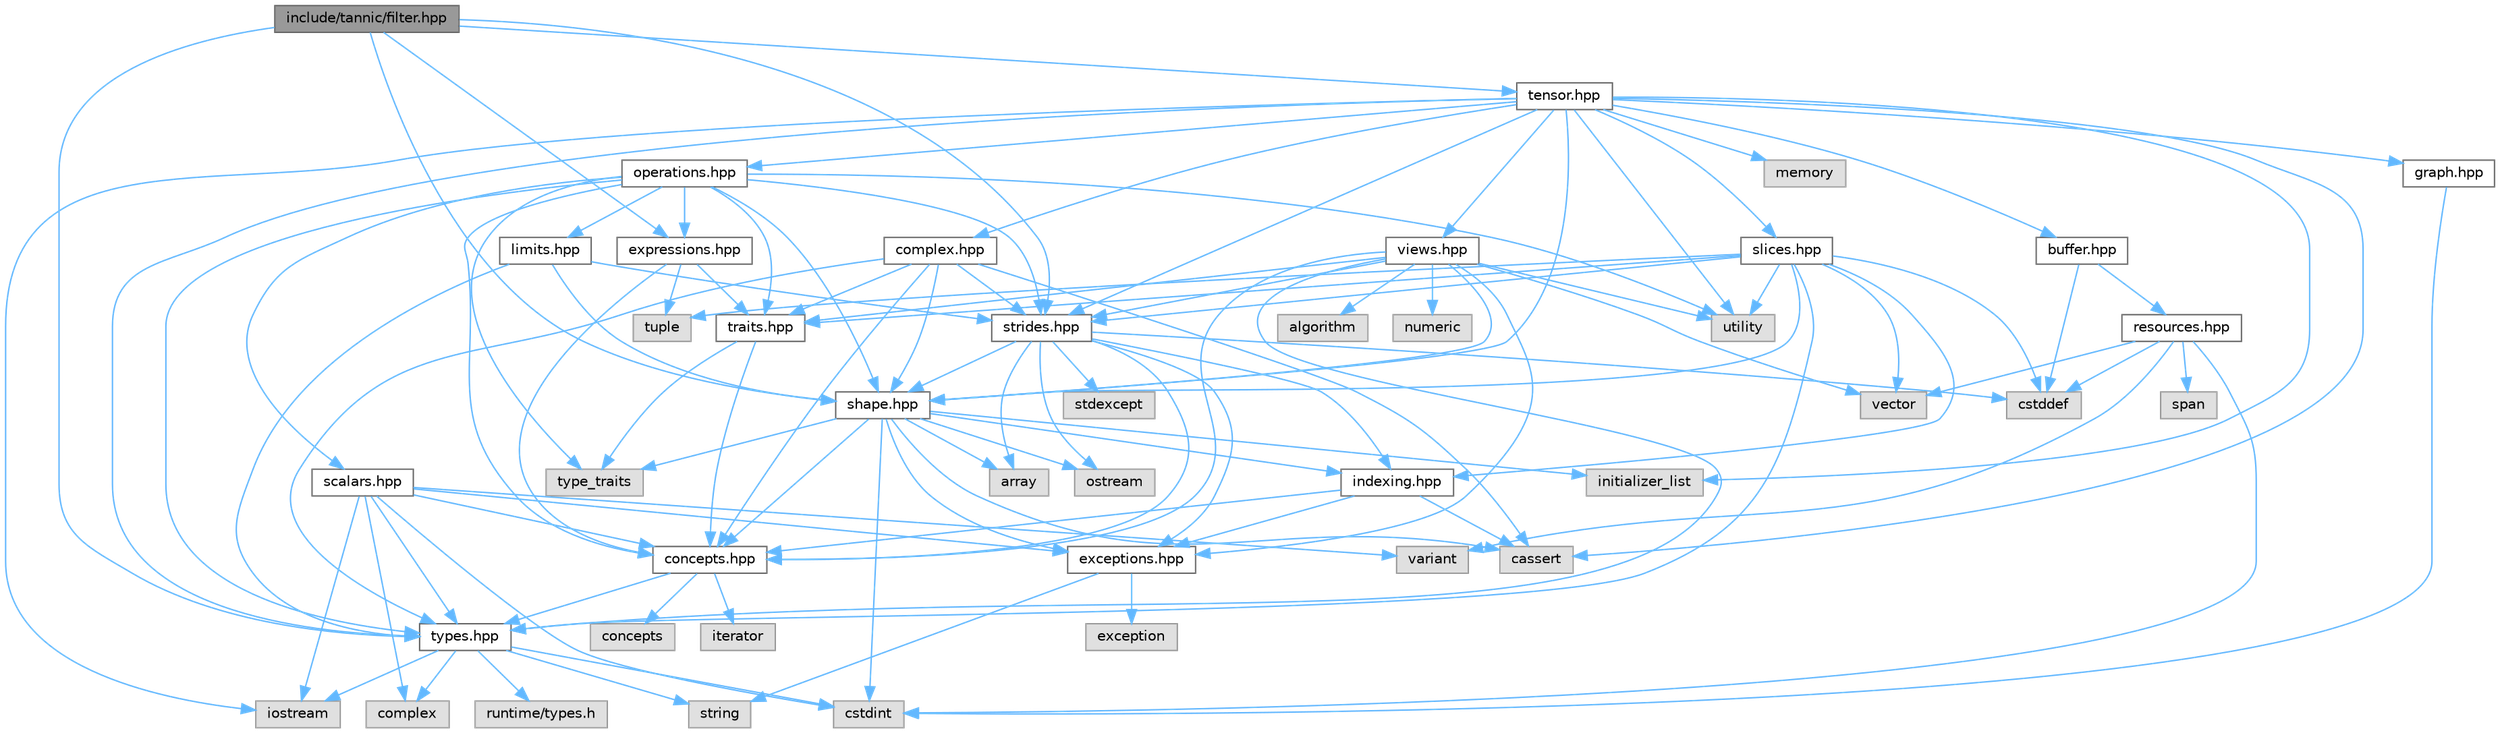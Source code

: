 digraph "include/tannic/filter.hpp"
{
 // LATEX_PDF_SIZE
  bgcolor="transparent";
  edge [fontname=Helvetica,fontsize=10,labelfontname=Helvetica,labelfontsize=10];
  node [fontname=Helvetica,fontsize=10,shape=box,height=0.2,width=0.4];
  Node1 [id="Node000001",label="include/tannic/filter.hpp",height=0.2,width=0.4,color="gray40", fillcolor="grey60", style="filled", fontcolor="black",tooltip=" "];
  Node1 -> Node2 [id="edge108_Node000001_Node000002",color="steelblue1",style="solid",tooltip=" "];
  Node2 [id="Node000002",label="types.hpp",height=0.2,width=0.4,color="grey40", fillcolor="white", style="filled",URL="$dd/de3/types_8hpp.html",tooltip="Core type system for the Tannic Tensor Library."];
  Node2 -> Node3 [id="edge109_Node000002_Node000003",color="steelblue1",style="solid",tooltip=" "];
  Node3 [id="Node000003",label="iostream",height=0.2,width=0.4,color="grey60", fillcolor="#E0E0E0", style="filled",tooltip=" "];
  Node2 -> Node4 [id="edge110_Node000002_Node000004",color="steelblue1",style="solid",tooltip=" "];
  Node4 [id="Node000004",label="cstdint",height=0.2,width=0.4,color="grey60", fillcolor="#E0E0E0", style="filled",tooltip=" "];
  Node2 -> Node5 [id="edge111_Node000002_Node000005",color="steelblue1",style="solid",tooltip=" "];
  Node5 [id="Node000005",label="string",height=0.2,width=0.4,color="grey60", fillcolor="#E0E0E0", style="filled",tooltip=" "];
  Node2 -> Node6 [id="edge112_Node000002_Node000006",color="steelblue1",style="solid",tooltip=" "];
  Node6 [id="Node000006",label="complex",height=0.2,width=0.4,color="grey60", fillcolor="#E0E0E0", style="filled",tooltip=" "];
  Node2 -> Node7 [id="edge113_Node000002_Node000007",color="steelblue1",style="solid",tooltip=" "];
  Node7 [id="Node000007",label="runtime/types.h",height=0.2,width=0.4,color="grey60", fillcolor="#E0E0E0", style="filled",tooltip=" "];
  Node1 -> Node8 [id="edge114_Node000001_Node000008",color="steelblue1",style="solid",tooltip=" "];
  Node8 [id="Node000008",label="shape.hpp",height=0.2,width=0.4,color="grey40", fillcolor="white", style="filled",URL="$d3/d30/shape_8hpp.html",tooltip="Defines the Shape class for representing tensor dimensions."];
  Node8 -> Node9 [id="edge115_Node000008_Node000009",color="steelblue1",style="solid",tooltip=" "];
  Node9 [id="Node000009",label="type_traits",height=0.2,width=0.4,color="grey60", fillcolor="#E0E0E0", style="filled",tooltip=" "];
  Node8 -> Node10 [id="edge116_Node000008_Node000010",color="steelblue1",style="solid",tooltip=" "];
  Node10 [id="Node000010",label="array",height=0.2,width=0.4,color="grey60", fillcolor="#E0E0E0", style="filled",tooltip=" "];
  Node8 -> Node4 [id="edge117_Node000008_Node000004",color="steelblue1",style="solid",tooltip=" "];
  Node8 -> Node11 [id="edge118_Node000008_Node000011",color="steelblue1",style="solid",tooltip=" "];
  Node11 [id="Node000011",label="cassert",height=0.2,width=0.4,color="grey60", fillcolor="#E0E0E0", style="filled",tooltip=" "];
  Node8 -> Node12 [id="edge119_Node000008_Node000012",color="steelblue1",style="solid",tooltip=" "];
  Node12 [id="Node000012",label="initializer_list",height=0.2,width=0.4,color="grey60", fillcolor="#E0E0E0", style="filled",tooltip=" "];
  Node8 -> Node13 [id="edge120_Node000008_Node000013",color="steelblue1",style="solid",tooltip=" "];
  Node13 [id="Node000013",label="ostream",height=0.2,width=0.4,color="grey60", fillcolor="#E0E0E0", style="filled",tooltip=" "];
  Node8 -> Node14 [id="edge121_Node000008_Node000014",color="steelblue1",style="solid",tooltip=" "];
  Node14 [id="Node000014",label="concepts.hpp",height=0.2,width=0.4,color="grey40", fillcolor="white", style="filled",URL="$d7/dd8/concepts_8hpp.html",tooltip="Defines core C++20 concepts used throughout the Tannic Tensor Library."];
  Node14 -> Node15 [id="edge122_Node000014_Node000015",color="steelblue1",style="solid",tooltip=" "];
  Node15 [id="Node000015",label="concepts",height=0.2,width=0.4,color="grey60", fillcolor="#E0E0E0", style="filled",tooltip=" "];
  Node14 -> Node16 [id="edge123_Node000014_Node000016",color="steelblue1",style="solid",tooltip=" "];
  Node16 [id="Node000016",label="iterator",height=0.2,width=0.4,color="grey60", fillcolor="#E0E0E0", style="filled",tooltip=" "];
  Node14 -> Node2 [id="edge124_Node000014_Node000002",color="steelblue1",style="solid",tooltip=" "];
  Node8 -> Node17 [id="edge125_Node000008_Node000017",color="steelblue1",style="solid",tooltip=" "];
  Node17 [id="Node000017",label="indexing.hpp",height=0.2,width=0.4,color="grey40", fillcolor="white", style="filled",URL="$d7/d1d/indexing_8hpp.html",tooltip="Utilities for index normalization and slicing ranges in the Tannic Tensor Library."];
  Node17 -> Node11 [id="edge126_Node000017_Node000011",color="steelblue1",style="solid",tooltip=" "];
  Node17 -> Node14 [id="edge127_Node000017_Node000014",color="steelblue1",style="solid",tooltip=" "];
  Node17 -> Node18 [id="edge128_Node000017_Node000018",color="steelblue1",style="solid",tooltip=" "];
  Node18 [id="Node000018",label="exceptions.hpp",height=0.2,width=0.4,color="grey40", fillcolor="white", style="filled",URL="$da/d49/exceptions_8hpp.html",tooltip="Defines the exceptions used in the library."];
  Node18 -> Node19 [id="edge129_Node000018_Node000019",color="steelblue1",style="solid",tooltip=" "];
  Node19 [id="Node000019",label="exception",height=0.2,width=0.4,color="grey60", fillcolor="#E0E0E0", style="filled",tooltip=" "];
  Node18 -> Node5 [id="edge130_Node000018_Node000005",color="steelblue1",style="solid",tooltip=" "];
  Node8 -> Node18 [id="edge131_Node000008_Node000018",color="steelblue1",style="solid",tooltip=" "];
  Node1 -> Node20 [id="edge132_Node000001_Node000020",color="steelblue1",style="solid",tooltip=" "];
  Node20 [id="Node000020",label="strides.hpp",height=0.2,width=0.4,color="grey40", fillcolor="white", style="filled",URL="$d7/d08/strides_8hpp.html",tooltip="Memory layout specification for tensor dimensions in the Tannic Tensor Library."];
  Node20 -> Node10 [id="edge133_Node000020_Node000010",color="steelblue1",style="solid",tooltip=" "];
  Node20 -> Node21 [id="edge134_Node000020_Node000021",color="steelblue1",style="solid",tooltip=" "];
  Node21 [id="Node000021",label="cstddef",height=0.2,width=0.4,color="grey60", fillcolor="#E0E0E0", style="filled",tooltip=" "];
  Node20 -> Node22 [id="edge135_Node000020_Node000022",color="steelblue1",style="solid",tooltip=" "];
  Node22 [id="Node000022",label="stdexcept",height=0.2,width=0.4,color="grey60", fillcolor="#E0E0E0", style="filled",tooltip=" "];
  Node20 -> Node13 [id="edge136_Node000020_Node000013",color="steelblue1",style="solid",tooltip=" "];
  Node20 -> Node14 [id="edge137_Node000020_Node000014",color="steelblue1",style="solid",tooltip=" "];
  Node20 -> Node8 [id="edge138_Node000020_Node000008",color="steelblue1",style="solid",tooltip=" "];
  Node20 -> Node17 [id="edge139_Node000020_Node000017",color="steelblue1",style="solid",tooltip=" "];
  Node20 -> Node18 [id="edge140_Node000020_Node000018",color="steelblue1",style="solid",tooltip=" "];
  Node1 -> Node23 [id="edge141_Node000001_Node000023",color="steelblue1",style="solid",tooltip=" "];
  Node23 [id="Node000023",label="expressions.hpp",height=0.2,width=0.4,color="grey40", fillcolor="white", style="filled",URL="$d5/d8b/expressions_8hpp.html",tooltip=" "];
  Node23 -> Node24 [id="edge142_Node000023_Node000024",color="steelblue1",style="solid",tooltip=" "];
  Node24 [id="Node000024",label="tuple",height=0.2,width=0.4,color="grey60", fillcolor="#E0E0E0", style="filled",tooltip=" "];
  Node23 -> Node25 [id="edge143_Node000023_Node000025",color="steelblue1",style="solid",tooltip=" "];
  Node25 [id="Node000025",label="traits.hpp",height=0.2,width=0.4,color="grey40", fillcolor="white", style="filled",URL="$df/d73/traits_8hpp.html",tooltip=" "];
  Node25 -> Node9 [id="edge144_Node000025_Node000009",color="steelblue1",style="solid",tooltip=" "];
  Node25 -> Node14 [id="edge145_Node000025_Node000014",color="steelblue1",style="solid",tooltip=" "];
  Node23 -> Node14 [id="edge146_Node000023_Node000014",color="steelblue1",style="solid",tooltip=" "];
  Node1 -> Node26 [id="edge147_Node000001_Node000026",color="steelblue1",style="solid",tooltip=" "];
  Node26 [id="Node000026",label="tensor.hpp",height=0.2,width=0.4,color="grey40", fillcolor="white", style="filled",URL="$d3/d8b/tensor_8hpp.html",tooltip="Core multidimensional tensor class for the Tannic Tensor Library."];
  Node26 -> Node3 [id="edge148_Node000026_Node000003",color="steelblue1",style="solid",tooltip=" "];
  Node26 -> Node27 [id="edge149_Node000026_Node000027",color="steelblue1",style="solid",tooltip=" "];
  Node27 [id="Node000027",label="memory",height=0.2,width=0.4,color="grey60", fillcolor="#E0E0E0", style="filled",tooltip=" "];
  Node26 -> Node11 [id="edge150_Node000026_Node000011",color="steelblue1",style="solid",tooltip=" "];
  Node26 -> Node28 [id="edge151_Node000026_Node000028",color="steelblue1",style="solid",tooltip=" "];
  Node28 [id="Node000028",label="utility",height=0.2,width=0.4,color="grey60", fillcolor="#E0E0E0", style="filled",tooltip=" "];
  Node26 -> Node12 [id="edge152_Node000026_Node000012",color="steelblue1",style="solid",tooltip=" "];
  Node26 -> Node2 [id="edge153_Node000026_Node000002",color="steelblue1",style="solid",tooltip=" "];
  Node26 -> Node8 [id="edge154_Node000026_Node000008",color="steelblue1",style="solid",tooltip=" "];
  Node26 -> Node20 [id="edge155_Node000026_Node000020",color="steelblue1",style="solid",tooltip=" "];
  Node26 -> Node29 [id="edge156_Node000026_Node000029",color="steelblue1",style="solid",tooltip=" "];
  Node29 [id="Node000029",label="buffer.hpp",height=0.2,width=0.4,color="grey40", fillcolor="white", style="filled",URL="$da/d1d/buffer_8hpp.html",tooltip="Memory buffer management for tensor storage."];
  Node29 -> Node21 [id="edge157_Node000029_Node000021",color="steelblue1",style="solid",tooltip=" "];
  Node29 -> Node30 [id="edge158_Node000029_Node000030",color="steelblue1",style="solid",tooltip=" "];
  Node30 [id="Node000030",label="resources.hpp",height=0.2,width=0.4,color="grey40", fillcolor="white", style="filled",URL="$d1/dee/resources_8hpp.html",tooltip="Memory resource management for heterogeneous computing."];
  Node30 -> Node4 [id="edge159_Node000030_Node000004",color="steelblue1",style="solid",tooltip=" "];
  Node30 -> Node21 [id="edge160_Node000030_Node000021",color="steelblue1",style="solid",tooltip=" "];
  Node30 -> Node31 [id="edge161_Node000030_Node000031",color="steelblue1",style="solid",tooltip=" "];
  Node31 [id="Node000031",label="span",height=0.2,width=0.4,color="grey60", fillcolor="#E0E0E0", style="filled",tooltip=" "];
  Node30 -> Node32 [id="edge162_Node000030_Node000032",color="steelblue1",style="solid",tooltip=" "];
  Node32 [id="Node000032",label="vector",height=0.2,width=0.4,color="grey60", fillcolor="#E0E0E0", style="filled",tooltip=" "];
  Node30 -> Node33 [id="edge163_Node000030_Node000033",color="steelblue1",style="solid",tooltip=" "];
  Node33 [id="Node000033",label="variant",height=0.2,width=0.4,color="grey60", fillcolor="#E0E0E0", style="filled",tooltip=" "];
  Node26 -> Node34 [id="edge164_Node000026_Node000034",color="steelblue1",style="solid",tooltip=" "];
  Node34 [id="Node000034",label="slices.hpp",height=0.2,width=0.4,color="grey40", fillcolor="white", style="filled",URL="$d4/d71/slices_8hpp.html",tooltip="Implements tensor slicing for expression templates in the Tannic Tensor Library."];
  Node34 -> Node24 [id="edge165_Node000034_Node000024",color="steelblue1",style="solid",tooltip=" "];
  Node34 -> Node28 [id="edge166_Node000034_Node000028",color="steelblue1",style="solid",tooltip=" "];
  Node34 -> Node21 [id="edge167_Node000034_Node000021",color="steelblue1",style="solid",tooltip=" "];
  Node34 -> Node32 [id="edge168_Node000034_Node000032",color="steelblue1",style="solid",tooltip=" "];
  Node34 -> Node2 [id="edge169_Node000034_Node000002",color="steelblue1",style="solid",tooltip=" "];
  Node34 -> Node25 [id="edge170_Node000034_Node000025",color="steelblue1",style="solid",tooltip=" "];
  Node34 -> Node8 [id="edge171_Node000034_Node000008",color="steelblue1",style="solid",tooltip=" "];
  Node34 -> Node20 [id="edge172_Node000034_Node000020",color="steelblue1",style="solid",tooltip=" "];
  Node34 -> Node17 [id="edge173_Node000034_Node000017",color="steelblue1",style="solid",tooltip=" "];
  Node26 -> Node35 [id="edge174_Node000026_Node000035",color="steelblue1",style="solid",tooltip=" "];
  Node35 [id="Node000035",label="views.hpp",height=0.2,width=0.4,color="grey40", fillcolor="white", style="filled",URL="$de/d49/views_8hpp.html",tooltip="Implements views for tensors in the Tannic Tensor Library."];
  Node35 -> Node28 [id="edge175_Node000035_Node000028",color="steelblue1",style="solid",tooltip=" "];
  Node35 -> Node36 [id="edge176_Node000035_Node000036",color="steelblue1",style="solid",tooltip=" "];
  Node36 [id="Node000036",label="algorithm",height=0.2,width=0.4,color="grey60", fillcolor="#E0E0E0", style="filled",tooltip=" "];
  Node35 -> Node37 [id="edge177_Node000035_Node000037",color="steelblue1",style="solid",tooltip=" "];
  Node37 [id="Node000037",label="numeric",height=0.2,width=0.4,color="grey60", fillcolor="#E0E0E0", style="filled",tooltip=" "];
  Node35 -> Node32 [id="edge178_Node000035_Node000032",color="steelblue1",style="solid",tooltip=" "];
  Node35 -> Node2 [id="edge179_Node000035_Node000002",color="steelblue1",style="solid",tooltip=" "];
  Node35 -> Node25 [id="edge180_Node000035_Node000025",color="steelblue1",style="solid",tooltip=" "];
  Node35 -> Node8 [id="edge181_Node000035_Node000008",color="steelblue1",style="solid",tooltip=" "];
  Node35 -> Node20 [id="edge182_Node000035_Node000020",color="steelblue1",style="solid",tooltip=" "];
  Node35 -> Node14 [id="edge183_Node000035_Node000014",color="steelblue1",style="solid",tooltip=" "];
  Node35 -> Node18 [id="edge184_Node000035_Node000018",color="steelblue1",style="solid",tooltip=" "];
  Node26 -> Node38 [id="edge185_Node000026_Node000038",color="steelblue1",style="solid",tooltip=" "];
  Node38 [id="Node000038",label="operations.hpp",height=0.2,width=0.4,color="grey40", fillcolor="white", style="filled",URL="$d6/d00/operations_8hpp.html",tooltip="Defines expression templates tensor aritmetic operations."];
  Node38 -> Node28 [id="edge186_Node000038_Node000028",color="steelblue1",style="solid",tooltip=" "];
  Node38 -> Node9 [id="edge187_Node000038_Node000009",color="steelblue1",style="solid",tooltip=" "];
  Node38 -> Node14 [id="edge188_Node000038_Node000014",color="steelblue1",style="solid",tooltip=" "];
  Node38 -> Node23 [id="edge189_Node000038_Node000023",color="steelblue1",style="solid",tooltip=" "];
  Node38 -> Node2 [id="edge190_Node000038_Node000002",color="steelblue1",style="solid",tooltip=" "];
  Node38 -> Node8 [id="edge191_Node000038_Node000008",color="steelblue1",style="solid",tooltip=" "];
  Node38 -> Node20 [id="edge192_Node000038_Node000020",color="steelblue1",style="solid",tooltip=" "];
  Node38 -> Node25 [id="edge193_Node000038_Node000025",color="steelblue1",style="solid",tooltip=" "];
  Node38 -> Node39 [id="edge194_Node000038_Node000039",color="steelblue1",style="solid",tooltip=" "];
  Node39 [id="Node000039",label="scalars.hpp",height=0.2,width=0.4,color="grey40", fillcolor="white", style="filled",URL="$d3/d3c/scalars_8hpp.html",tooltip=" "];
  Node39 -> Node3 [id="edge195_Node000039_Node000003",color="steelblue1",style="solid",tooltip=" "];
  Node39 -> Node33 [id="edge196_Node000039_Node000033",color="steelblue1",style="solid",tooltip=" "];
  Node39 -> Node6 [id="edge197_Node000039_Node000006",color="steelblue1",style="solid",tooltip=" "];
  Node39 -> Node4 [id="edge198_Node000039_Node000004",color="steelblue1",style="solid",tooltip=" "];
  Node39 -> Node2 [id="edge199_Node000039_Node000002",color="steelblue1",style="solid",tooltip=" "];
  Node39 -> Node14 [id="edge200_Node000039_Node000014",color="steelblue1",style="solid",tooltip=" "];
  Node39 -> Node18 [id="edge201_Node000039_Node000018",color="steelblue1",style="solid",tooltip=" "];
  Node38 -> Node40 [id="edge202_Node000038_Node000040",color="steelblue1",style="solid",tooltip=" "];
  Node40 [id="Node000040",label="limits.hpp",height=0.2,width=0.4,color="grey40", fillcolor="white", style="filled",URL="$d7/df0/limits_8hpp.html",tooltip=" "];
  Node40 -> Node2 [id="edge203_Node000040_Node000002",color="steelblue1",style="solid",tooltip=" "];
  Node40 -> Node8 [id="edge204_Node000040_Node000008",color="steelblue1",style="solid",tooltip=" "];
  Node40 -> Node20 [id="edge205_Node000040_Node000020",color="steelblue1",style="solid",tooltip=" "];
  Node26 -> Node41 [id="edge206_Node000026_Node000041",color="steelblue1",style="solid",tooltip=" "];
  Node41 [id="Node000041",label="complex.hpp",height=0.2,width=0.4,color="grey40", fillcolor="white", style="filled",URL="$db/dd8/complex_8hpp.html",tooltip="Complex number operations for the Tannic Tensor Library."];
  Node41 -> Node14 [id="edge207_Node000041_Node000014",color="steelblue1",style="solid",tooltip=" "];
  Node41 -> Node2 [id="edge208_Node000041_Node000002",color="steelblue1",style="solid",tooltip=" "];
  Node41 -> Node8 [id="edge209_Node000041_Node000008",color="steelblue1",style="solid",tooltip=" "];
  Node41 -> Node20 [id="edge210_Node000041_Node000020",color="steelblue1",style="solid",tooltip=" "];
  Node41 -> Node25 [id="edge211_Node000041_Node000025",color="steelblue1",style="solid",tooltip=" "];
  Node41 -> Node11 [id="edge212_Node000041_Node000011",color="steelblue1",style="solid",tooltip=" "];
  Node26 -> Node42 [id="edge213_Node000026_Node000042",color="steelblue1",style="solid",tooltip=" "];
  Node42 [id="Node000042",label="graph.hpp",height=0.2,width=0.4,color="grey40", fillcolor="white", style="filled",URL="$d9/de9/graph_8hpp.html",tooltip=" "];
  Node42 -> Node4 [id="edge214_Node000042_Node000004",color="steelblue1",style="solid",tooltip=" "];
}
